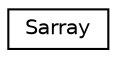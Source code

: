 digraph "Graphical Class Hierarchy"
{
 // LATEX_PDF_SIZE
  edge [fontname="Helvetica",fontsize="10",labelfontname="Helvetica",labelfontsize="10"];
  node [fontname="Helvetica",fontsize="10",shape=record];
  rankdir="LR";
  Node0 [label="Sarray",height=0.2,width=0.4,color="black", fillcolor="white", style="filled",URL="$struct_sarray.html",tooltip=" "];
}
